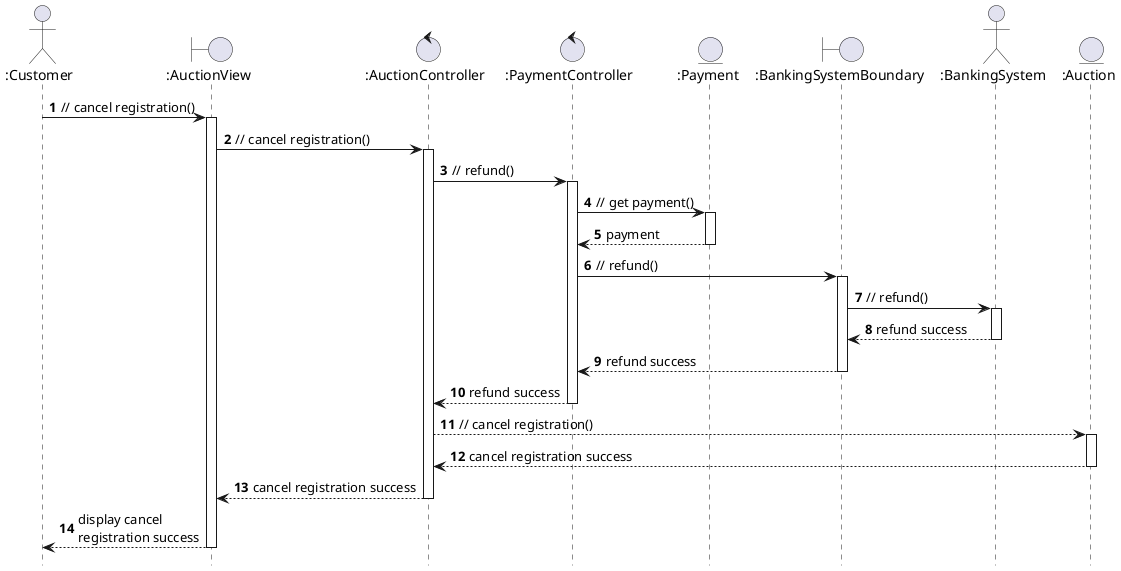 @startuml cancel_registration
hide footbox

actor ":Customer" as customer
boundary ":AuctionView" as view
control ":AuctionController" as auctionController
control ":PaymentController" as paymentController
entity ":Payment" as payment
boundary ":BankingSystemBoundary" as bankBoundary
actor ":BankingSystem" as bank
entity ":Auction" as auction

autonumber

customer -> view: // cancel registration()
activate view
view -> auctionController ++: // cancel registration()
auctionController -> paymentController ++: // refund()
paymentController -> payment ++: // get payment()
payment --> paymentController --: payment
paymentController -> bankBoundary ++: // refund()
bankBoundary -> bank ++: // refund()
bank --> bankBoundary --: refund success
bankBoundary --> paymentController --: refund success
paymentController --> auctionController --: refund success
auctionController --> auction ++ : // cancel registration()
auction --> auctionController --: cancel registration success
auctionController --> view --: cancel registration success
view --> customer --: display cancel \nregistration success


@enduml